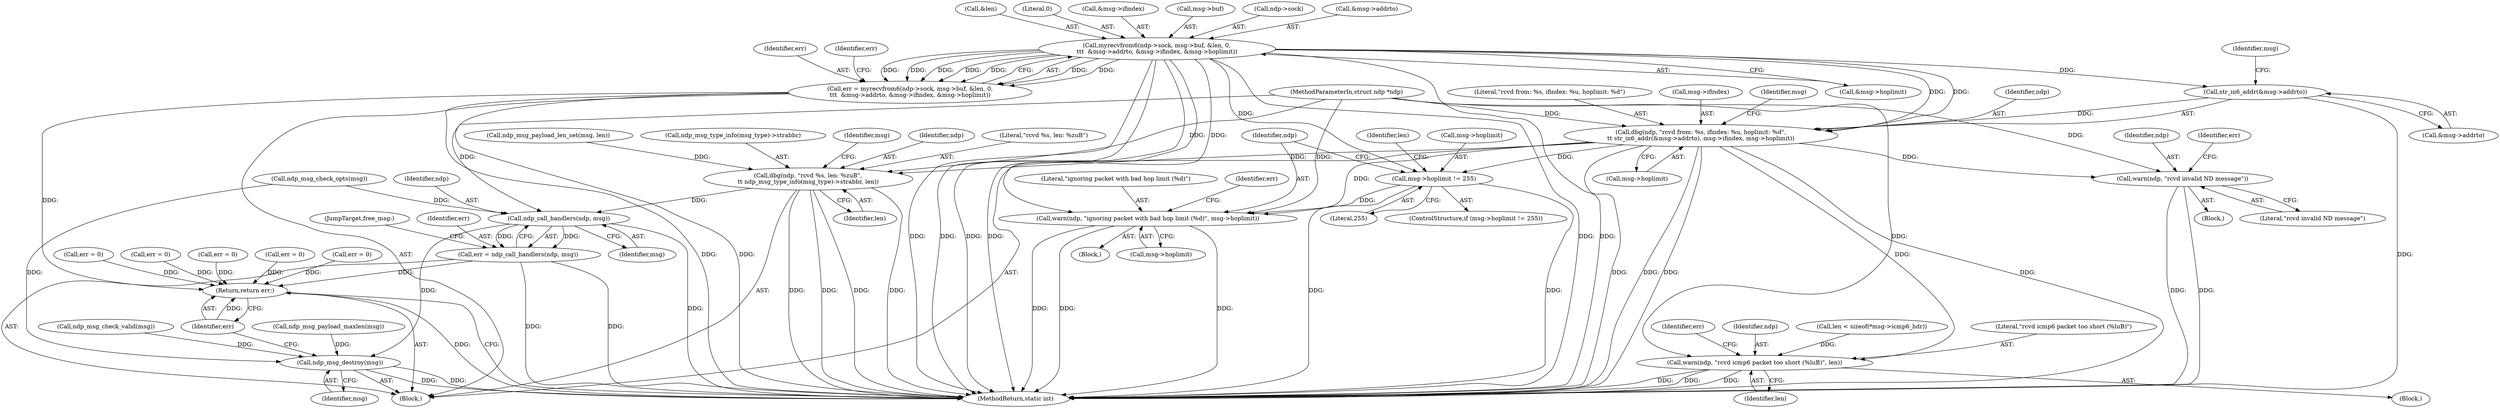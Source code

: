 digraph "0_libndp_a4892df306e0532487f1634ba6d4c6d4bb381c7f_1@API" {
"1000122" [label="(Call,myrecvfrom6(ndp->sock, msg->buf, &len, 0,\n\t\t\t  &msg->addrto, &msg->ifindex, &msg->hoplimit))"];
"1000120" [label="(Call,err = myrecvfrom6(ndp->sock, msg->buf, &len, 0,\n\t\t\t  &msg->addrto, &msg->ifindex, &msg->hoplimit))"];
"1000259" [label="(Return,return err;)"];
"1000154" [label="(Call,str_in6_addr(&msg->addrto))"];
"1000151" [label="(Call,dbg(ndp, \"rcvd from: %s, ifindex: %u, hoplimit: %d\",\n\t\t str_in6_addr(&msg->addrto), msg->ifindex, msg->hoplimit))"];
"1000166" [label="(Call,msg->hoplimit != 255)"];
"1000172" [label="(Call,warn(ndp, \"ignoring packet with bad hop limit (%d)\", msg->hoplimit))"];
"1000191" [label="(Call,warn(ndp, \"rcvd icmp6 packet too short (%luB)\", len))"];
"1000227" [label="(Call,warn(ndp, \"rcvd invalid ND message\"))"];
"1000234" [label="(Call,dbg(ndp, \"rcvd %s, len: %zuB\",\n\t\t ndp_msg_type_info(msg_type)->strabbr, len))"];
"1000253" [label="(Call,ndp_call_handlers(ndp, msg))"];
"1000251" [label="(Call,err = ndp_call_handlers(ndp, msg))"];
"1000257" [label="(Call,ndp_msg_destroy(msg))"];
"1000129" [label="(Call,&len)"];
"1000178" [label="(Call,err = 0)"];
"1000219" [label="(Call,ndp_msg_payload_len_set(msg, len))"];
"1000171" [label="(Block,)"];
"1000195" [label="(Call,err = 0)"];
"1000251" [label="(Call,err = ndp_call_handlers(ndp, msg))"];
"1000131" [label="(Literal,0)"];
"1000136" [label="(Call,&msg->ifindex)"];
"1000261" [label="(MethodReturn,static int)"];
"1000191" [label="(Call,warn(ndp, \"rcvd icmp6 packet too short (%luB)\", len))"];
"1000160" [label="(Identifier,msg)"];
"1000230" [label="(Call,err = 0)"];
"1000152" [label="(Identifier,ndp)"];
"1000227" [label="(Call,warn(ndp, \"rcvd invalid ND message\"))"];
"1000258" [label="(Identifier,msg)"];
"1000170" [label="(Literal,255)"];
"1000166" [label="(Call,msg->hoplimit != 255)"];
"1000228" [label="(Identifier,ndp)"];
"1000224" [label="(Call,ndp_msg_check_valid(msg))"];
"1000126" [label="(Call,msg->buf)"];
"1000196" [label="(Identifier,err)"];
"1000212" [label="(Call,err = 0)"];
"1000123" [label="(Call,ndp->sock)"];
"1000153" [label="(Literal,\"rcvd from: %s, ifindex: %u, hoplimit: %d\")"];
"1000260" [label="(Identifier,err)"];
"1000165" [label="(ControlStructure,if (msg->hoplimit != 255))"];
"1000174" [label="(Literal,\"ignoring packet with bad hop limit (%d)\")"];
"1000192" [label="(Identifier,ndp)"];
"1000231" [label="(Identifier,err)"];
"1000226" [label="(Block,)"];
"1000121" [label="(Identifier,err)"];
"1000247" [label="(Call,err = 0)"];
"1000184" [label="(Identifier,len)"];
"1000194" [label="(Identifier,len)"];
"1000255" [label="(Identifier,msg)"];
"1000254" [label="(Identifier,ndp)"];
"1000183" [label="(Call,len < sizeof(*msg->icmp6_hdr))"];
"1000234" [label="(Call,dbg(ndp, \"rcvd %s, len: %zuB\",\n\t\t ndp_msg_type_info(msg_type)->strabbr, len))"];
"1000173" [label="(Identifier,ndp)"];
"1000167" [label="(Call,msg->hoplimit)"];
"1000179" [label="(Identifier,err)"];
"1000155" [label="(Call,&msg->addrto)"];
"1000159" [label="(Call,msg->ifindex)"];
"1000237" [label="(Call,ndp_msg_type_info(msg_type)->strabbr)"];
"1000245" [label="(Identifier,msg)"];
"1000162" [label="(Call,msg->hoplimit)"];
"1000120" [label="(Call,err = myrecvfrom6(ndp->sock, msg->buf, &len, 0,\n\t\t\t  &msg->addrto, &msg->ifindex, &msg->hoplimit))"];
"1000244" [label="(Call,ndp_msg_check_opts(msg))"];
"1000190" [label="(Block,)"];
"1000140" [label="(Call,&msg->hoplimit)"];
"1000168" [label="(Identifier,msg)"];
"1000253" [label="(Call,ndp_call_handlers(ndp, msg))"];
"1000101" [label="(MethodParameterIn,struct ndp *ndp)"];
"1000257" [label="(Call,ndp_msg_destroy(msg))"];
"1000154" [label="(Call,str_in6_addr(&msg->addrto))"];
"1000102" [label="(Block,)"];
"1000175" [label="(Call,msg->hoplimit)"];
"1000235" [label="(Identifier,ndp)"];
"1000122" [label="(Call,myrecvfrom6(ndp->sock, msg->buf, &len, 0,\n\t\t\t  &msg->addrto, &msg->ifindex, &msg->hoplimit))"];
"1000236" [label="(Literal,\"rcvd %s, len: %zuB\")"];
"1000241" [label="(Identifier,len)"];
"1000256" [label="(JumpTarget,free_msg:)"];
"1000259" [label="(Return,return err;)"];
"1000193" [label="(Literal,\"rcvd icmp6 packet too short (%luB)\")"];
"1000229" [label="(Literal,\"rcvd invalid ND message\")"];
"1000151" [label="(Call,dbg(ndp, \"rcvd from: %s, ifindex: %u, hoplimit: %d\",\n\t\t str_in6_addr(&msg->addrto), msg->ifindex, msg->hoplimit))"];
"1000252" [label="(Identifier,err)"];
"1000118" [label="(Call,ndp_msg_payload_maxlen(msg))"];
"1000172" [label="(Call,warn(ndp, \"ignoring packet with bad hop limit (%d)\", msg->hoplimit))"];
"1000132" [label="(Call,&msg->addrto)"];
"1000145" [label="(Identifier,err)"];
"1000122" -> "1000120"  [label="AST: "];
"1000122" -> "1000140"  [label="CFG: "];
"1000123" -> "1000122"  [label="AST: "];
"1000126" -> "1000122"  [label="AST: "];
"1000129" -> "1000122"  [label="AST: "];
"1000131" -> "1000122"  [label="AST: "];
"1000132" -> "1000122"  [label="AST: "];
"1000136" -> "1000122"  [label="AST: "];
"1000140" -> "1000122"  [label="AST: "];
"1000120" -> "1000122"  [label="CFG: "];
"1000122" -> "1000261"  [label="DDG: "];
"1000122" -> "1000261"  [label="DDG: "];
"1000122" -> "1000261"  [label="DDG: "];
"1000122" -> "1000261"  [label="DDG: "];
"1000122" -> "1000261"  [label="DDG: "];
"1000122" -> "1000261"  [label="DDG: "];
"1000122" -> "1000120"  [label="DDG: "];
"1000122" -> "1000120"  [label="DDG: "];
"1000122" -> "1000120"  [label="DDG: "];
"1000122" -> "1000120"  [label="DDG: "];
"1000122" -> "1000120"  [label="DDG: "];
"1000122" -> "1000120"  [label="DDG: "];
"1000122" -> "1000120"  [label="DDG: "];
"1000122" -> "1000154"  [label="DDG: "];
"1000122" -> "1000151"  [label="DDG: "];
"1000122" -> "1000151"  [label="DDG: "];
"1000122" -> "1000166"  [label="DDG: "];
"1000122" -> "1000172"  [label="DDG: "];
"1000120" -> "1000102"  [label="AST: "];
"1000121" -> "1000120"  [label="AST: "];
"1000145" -> "1000120"  [label="CFG: "];
"1000120" -> "1000261"  [label="DDG: "];
"1000120" -> "1000261"  [label="DDG: "];
"1000120" -> "1000259"  [label="DDG: "];
"1000259" -> "1000102"  [label="AST: "];
"1000259" -> "1000260"  [label="CFG: "];
"1000260" -> "1000259"  [label="AST: "];
"1000261" -> "1000259"  [label="CFG: "];
"1000259" -> "1000261"  [label="DDG: "];
"1000260" -> "1000259"  [label="DDG: "];
"1000247" -> "1000259"  [label="DDG: "];
"1000178" -> "1000259"  [label="DDG: "];
"1000251" -> "1000259"  [label="DDG: "];
"1000230" -> "1000259"  [label="DDG: "];
"1000212" -> "1000259"  [label="DDG: "];
"1000195" -> "1000259"  [label="DDG: "];
"1000154" -> "1000151"  [label="AST: "];
"1000154" -> "1000155"  [label="CFG: "];
"1000155" -> "1000154"  [label="AST: "];
"1000160" -> "1000154"  [label="CFG: "];
"1000154" -> "1000261"  [label="DDG: "];
"1000154" -> "1000151"  [label="DDG: "];
"1000151" -> "1000102"  [label="AST: "];
"1000151" -> "1000162"  [label="CFG: "];
"1000152" -> "1000151"  [label="AST: "];
"1000153" -> "1000151"  [label="AST: "];
"1000159" -> "1000151"  [label="AST: "];
"1000162" -> "1000151"  [label="AST: "];
"1000168" -> "1000151"  [label="CFG: "];
"1000151" -> "1000261"  [label="DDG: "];
"1000151" -> "1000261"  [label="DDG: "];
"1000151" -> "1000261"  [label="DDG: "];
"1000151" -> "1000261"  [label="DDG: "];
"1000101" -> "1000151"  [label="DDG: "];
"1000151" -> "1000166"  [label="DDG: "];
"1000151" -> "1000172"  [label="DDG: "];
"1000151" -> "1000191"  [label="DDG: "];
"1000151" -> "1000227"  [label="DDG: "];
"1000151" -> "1000234"  [label="DDG: "];
"1000166" -> "1000165"  [label="AST: "];
"1000166" -> "1000170"  [label="CFG: "];
"1000167" -> "1000166"  [label="AST: "];
"1000170" -> "1000166"  [label="AST: "];
"1000173" -> "1000166"  [label="CFG: "];
"1000184" -> "1000166"  [label="CFG: "];
"1000166" -> "1000261"  [label="DDG: "];
"1000166" -> "1000261"  [label="DDG: "];
"1000166" -> "1000172"  [label="DDG: "];
"1000172" -> "1000171"  [label="AST: "];
"1000172" -> "1000175"  [label="CFG: "];
"1000173" -> "1000172"  [label="AST: "];
"1000174" -> "1000172"  [label="AST: "];
"1000175" -> "1000172"  [label="AST: "];
"1000179" -> "1000172"  [label="CFG: "];
"1000172" -> "1000261"  [label="DDG: "];
"1000172" -> "1000261"  [label="DDG: "];
"1000172" -> "1000261"  [label="DDG: "];
"1000101" -> "1000172"  [label="DDG: "];
"1000191" -> "1000190"  [label="AST: "];
"1000191" -> "1000194"  [label="CFG: "];
"1000192" -> "1000191"  [label="AST: "];
"1000193" -> "1000191"  [label="AST: "];
"1000194" -> "1000191"  [label="AST: "];
"1000196" -> "1000191"  [label="CFG: "];
"1000191" -> "1000261"  [label="DDG: "];
"1000191" -> "1000261"  [label="DDG: "];
"1000191" -> "1000261"  [label="DDG: "];
"1000101" -> "1000191"  [label="DDG: "];
"1000183" -> "1000191"  [label="DDG: "];
"1000227" -> "1000226"  [label="AST: "];
"1000227" -> "1000229"  [label="CFG: "];
"1000228" -> "1000227"  [label="AST: "];
"1000229" -> "1000227"  [label="AST: "];
"1000231" -> "1000227"  [label="CFG: "];
"1000227" -> "1000261"  [label="DDG: "];
"1000227" -> "1000261"  [label="DDG: "];
"1000101" -> "1000227"  [label="DDG: "];
"1000234" -> "1000102"  [label="AST: "];
"1000234" -> "1000241"  [label="CFG: "];
"1000235" -> "1000234"  [label="AST: "];
"1000236" -> "1000234"  [label="AST: "];
"1000237" -> "1000234"  [label="AST: "];
"1000241" -> "1000234"  [label="AST: "];
"1000245" -> "1000234"  [label="CFG: "];
"1000234" -> "1000261"  [label="DDG: "];
"1000234" -> "1000261"  [label="DDG: "];
"1000234" -> "1000261"  [label="DDG: "];
"1000234" -> "1000261"  [label="DDG: "];
"1000101" -> "1000234"  [label="DDG: "];
"1000219" -> "1000234"  [label="DDG: "];
"1000234" -> "1000253"  [label="DDG: "];
"1000253" -> "1000251"  [label="AST: "];
"1000253" -> "1000255"  [label="CFG: "];
"1000254" -> "1000253"  [label="AST: "];
"1000255" -> "1000253"  [label="AST: "];
"1000251" -> "1000253"  [label="CFG: "];
"1000253" -> "1000261"  [label="DDG: "];
"1000253" -> "1000251"  [label="DDG: "];
"1000253" -> "1000251"  [label="DDG: "];
"1000101" -> "1000253"  [label="DDG: "];
"1000244" -> "1000253"  [label="DDG: "];
"1000253" -> "1000257"  [label="DDG: "];
"1000251" -> "1000102"  [label="AST: "];
"1000252" -> "1000251"  [label="AST: "];
"1000256" -> "1000251"  [label="CFG: "];
"1000251" -> "1000261"  [label="DDG: "];
"1000251" -> "1000261"  [label="DDG: "];
"1000257" -> "1000102"  [label="AST: "];
"1000257" -> "1000258"  [label="CFG: "];
"1000258" -> "1000257"  [label="AST: "];
"1000260" -> "1000257"  [label="CFG: "];
"1000257" -> "1000261"  [label="DDG: "];
"1000257" -> "1000261"  [label="DDG: "];
"1000224" -> "1000257"  [label="DDG: "];
"1000244" -> "1000257"  [label="DDG: "];
"1000118" -> "1000257"  [label="DDG: "];
}
